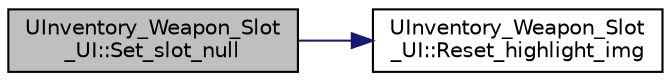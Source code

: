 digraph "UInventory_Weapon_Slot_UI::Set_slot_null"
{
 // LATEX_PDF_SIZE
  edge [fontname="Helvetica",fontsize="10",labelfontname="Helvetica",labelfontsize="10"];
  node [fontname="Helvetica",fontsize="10",shape=record];
  rankdir="LR";
  Node1 [label="UInventory_Weapon_Slot\l_UI::Set_slot_null",height=0.2,width=0.4,color="black", fillcolor="grey75", style="filled", fontcolor="black",tooltip=" "];
  Node1 -> Node2 [color="midnightblue",fontsize="10",style="solid"];
  Node2 [label="UInventory_Weapon_Slot\l_UI::Reset_highlight_img",height=0.2,width=0.4,color="black", fillcolor="white", style="filled",URL="$class_u_inventory___weapon___slot___u_i.html#a02a9f267d4cfbfb3a75a9c66e0606e62",tooltip=" "];
}
